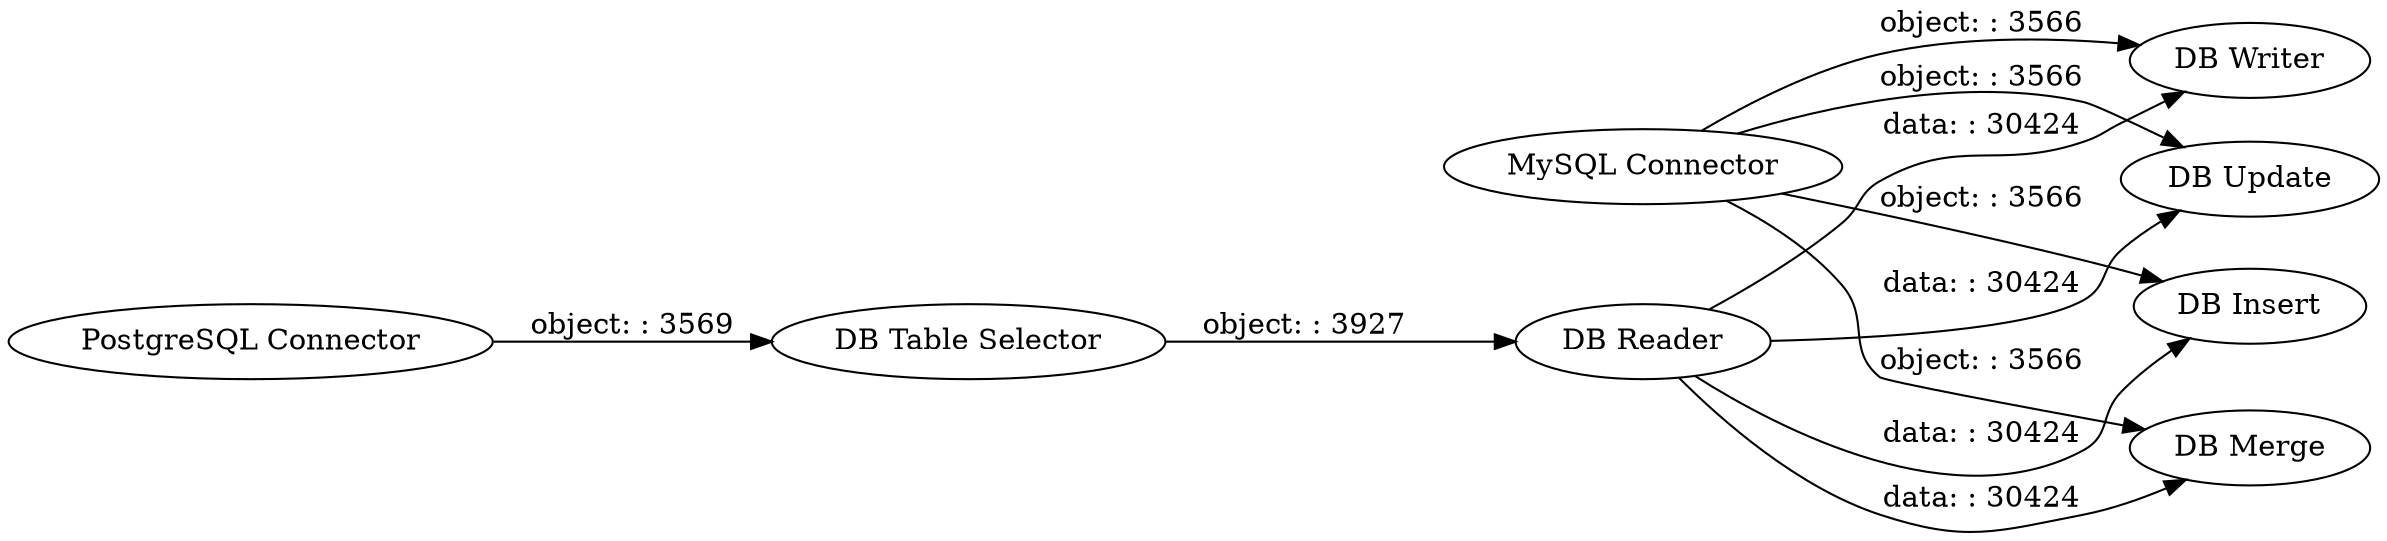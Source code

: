 digraph {
	"-6683748836807993886_2" [label="MySQL Connector"]
	"-6683748836807993886_1" [label="PostgreSQL Connector"]
	"-6683748836807993886_5" [label="DB Writer"]
	"-6683748836807993886_7" [label="DB Merge"]
	"-6683748836807993886_4" [label="DB Reader"]
	"-6683748836807993886_6" [label="DB Insert"]
	"-6683748836807993886_3" [label="DB Table Selector"]
	"-6683748836807993886_8" [label="DB Update"]
	"-6683748836807993886_3" -> "-6683748836807993886_4" [label="object: : 3927"]
	"-6683748836807993886_2" -> "-6683748836807993886_8" [label="object: : 3566"]
	"-6683748836807993886_4" -> "-6683748836807993886_8" [label="data: : 30424"]
	"-6683748836807993886_2" -> "-6683748836807993886_7" [label="object: : 3566"]
	"-6683748836807993886_1" -> "-6683748836807993886_3" [label="object: : 3569"]
	"-6683748836807993886_2" -> "-6683748836807993886_5" [label="object: : 3566"]
	"-6683748836807993886_2" -> "-6683748836807993886_6" [label="object: : 3566"]
	"-6683748836807993886_4" -> "-6683748836807993886_5" [label="data: : 30424"]
	"-6683748836807993886_4" -> "-6683748836807993886_6" [label="data: : 30424"]
	"-6683748836807993886_4" -> "-6683748836807993886_7" [label="data: : 30424"]
	rankdir=LR
}

